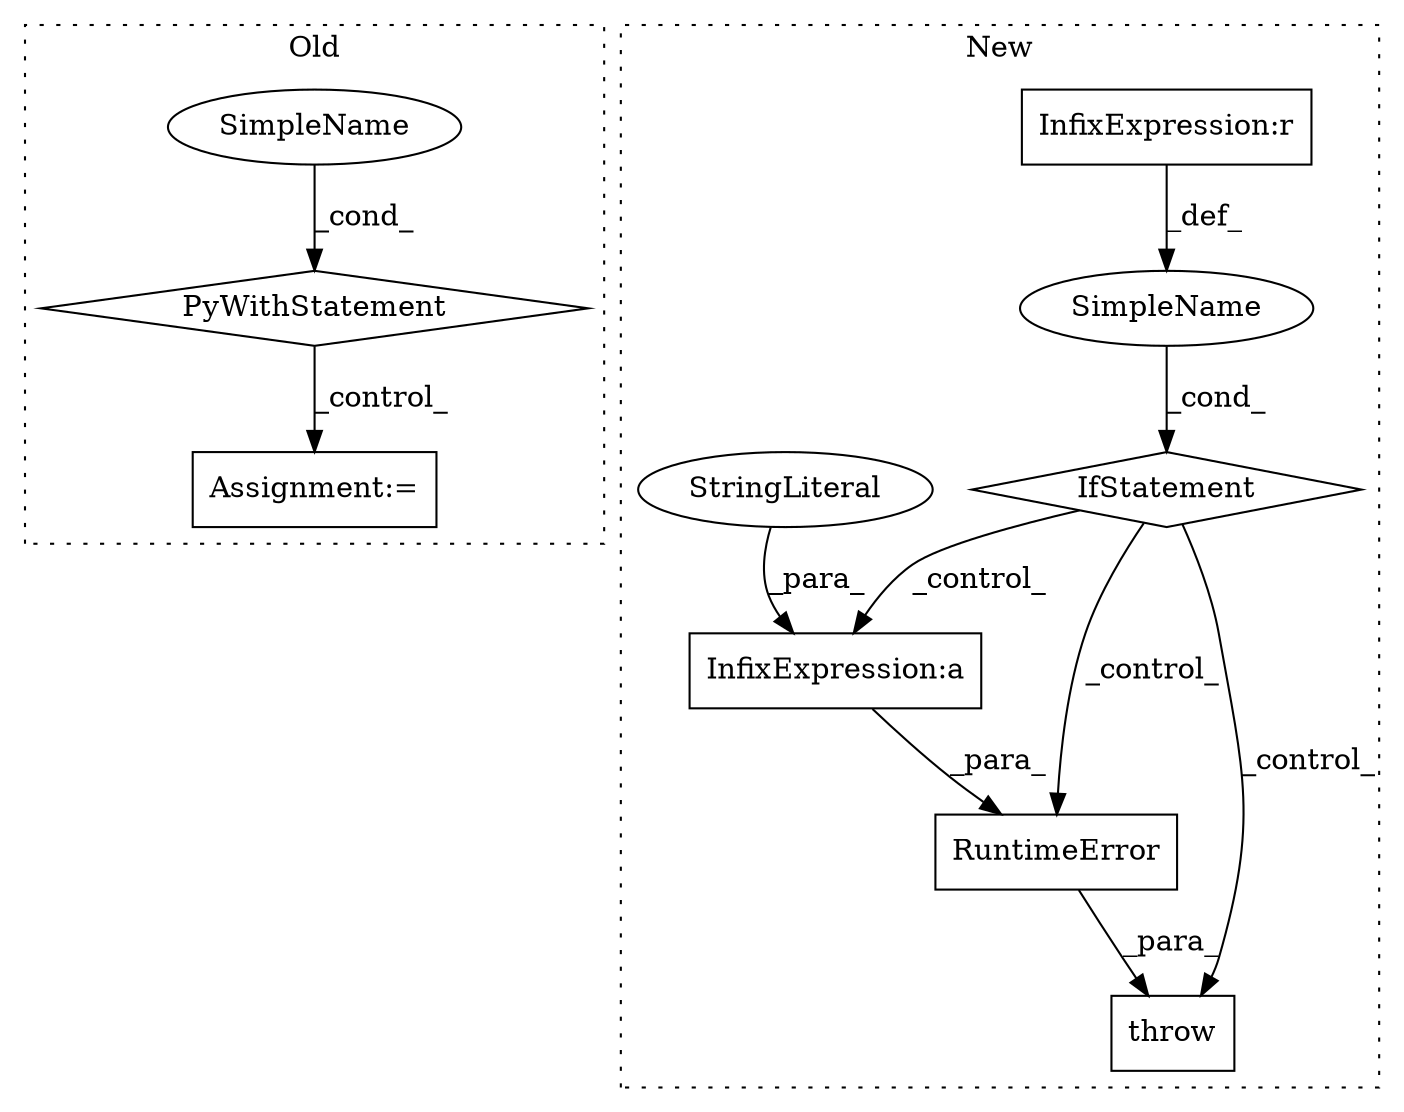 digraph G {
subgraph cluster0 {
1 [label="PyWithStatement" a="104" s="323,350" l="10,2" shape="diamond"];
7 [label="SimpleName" a="42" s="" l="" shape="ellipse"];
8 [label="Assignment:=" a="7" s="369" l="1" shape="box"];
label = "Old";
style="dotted";
}
subgraph cluster1 {
2 [label="RuntimeError" a="32" s="640,720" l="13,1" shape="box"];
3 [label="IfStatement" a="25" s="599,624" l="4,2" shape="diamond"];
4 [label="SimpleName" a="42" s="" l="" shape="ellipse"];
5 [label="InfixExpression:r" a="27" s="619" l="4" shape="box"];
6 [label="throw" a="53" s="634" l="6" shape="box"];
9 [label="InfixExpression:a" a="27" s="705" l="3" shape="box"];
10 [label="StringLiteral" a="45" s="654" l="51" shape="ellipse"];
label = "New";
style="dotted";
}
1 -> 8 [label="_control_"];
2 -> 6 [label="_para_"];
3 -> 2 [label="_control_"];
3 -> 9 [label="_control_"];
3 -> 6 [label="_control_"];
4 -> 3 [label="_cond_"];
5 -> 4 [label="_def_"];
7 -> 1 [label="_cond_"];
9 -> 2 [label="_para_"];
10 -> 9 [label="_para_"];
}